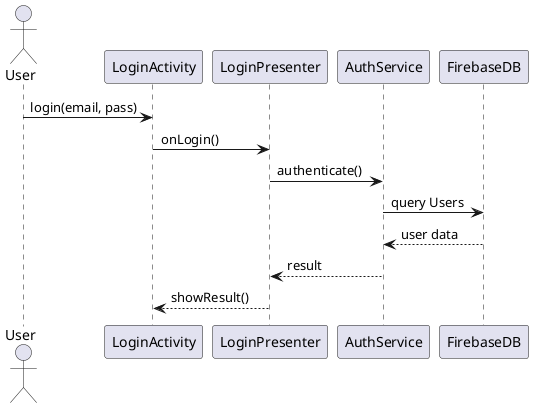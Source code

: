 @startuml Login_Flow
skinparam sequenceDiagram {
  ArrowColor #4A90E2
  ActorBorderColor #333
  ParticipantBorderColor #555
}

actor User
participant LoginActivity
participant LoginPresenter
participant AuthService
participant FirebaseDB

User -> LoginActivity : login(email, pass)
LoginActivity -> LoginPresenter : onLogin()
LoginPresenter -> AuthService : authenticate()
AuthService -> FirebaseDB : query Users
FirebaseDB --> AuthService : user data
AuthService --> LoginPresenter : result
LoginPresenter --> LoginActivity : showResult()
@enduml
